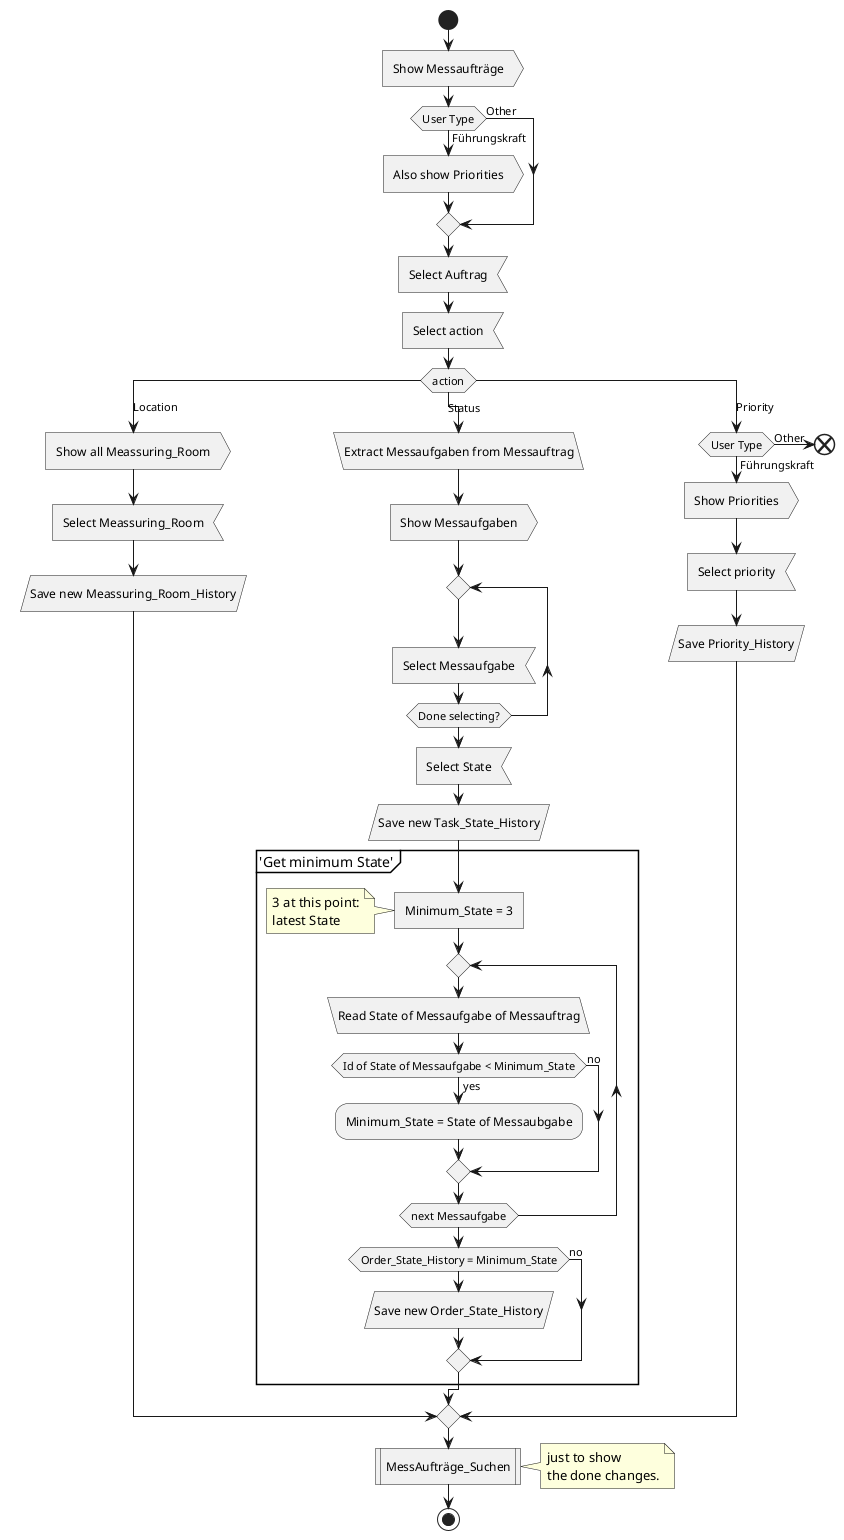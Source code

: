@startuml "Messauftrag bearbeiten"
start
    :Show Messaufträge; <<output>>

    if(User Type) then(Führungskraft)
        :Also show Priorities; <<output>>
    else (Other)
    endif
    
    :Select Auftrag; <<input>>

    :Select action; <<input>>

    switch(action) 
    case (Location)
        :Show all Meassuring_Room; <<output>>

        :Select Meassuring_Room; <<input>>

        :Save new Meassuring_Room_History; <<save>>


    case (Status)
        :Extract Messaufgaben from Messauftrag; <<load>>

        :Show Messaufgaben; <<output>>

        repeat
            :Select Messaufgabe; <<input>>

        repeat while (Done selecting?)
        
        :Select State; <<input>>

        :Save new Task_State_History; <<save>>

        group 'Get minimum State'{
            :Minimum_State = 3; <<task>>
            note: 3 at this point:\nlatest State

            repeat
                :Read State of Messaufgabe of Messauftrag; <<load>>
                
                if(Id of State of Messaufgabe < Minimum_State)then(yes)
                    :Minimum_State = State of Messaubgabe;

                else (no)
                endif
                
            repeat while (next Messaufgabe)

            if(Order_State_History = Minimum_State)
                :Save new Order_State_History; <<save>>
            else(no)
            endif
        
        }

    
    case (Priority)
        if(User Type) then(Führungskraft)
            :Show Priorities; <<output>>
            
            :Select priority; <<input>>

            :Save Priority_History; <<save>>

        else (Other)
            end
        endif

    endswitch

    :MessAufträge_Suchen; <<procedure>> 
    note right: just to show\nthe done changes.

stop
@enduml